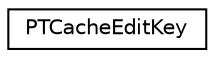 digraph G
{
  edge [fontname="Helvetica",fontsize="10",labelfontname="Helvetica",labelfontsize="10"];
  node [fontname="Helvetica",fontsize="10",shape=record];
  rankdir=LR;
  Node1 [label="PTCacheEditKey",height=0.2,width=0.4,color="black", fillcolor="white", style="filled",URL="$dc/d1f/structPTCacheEditKey.html"];
}
